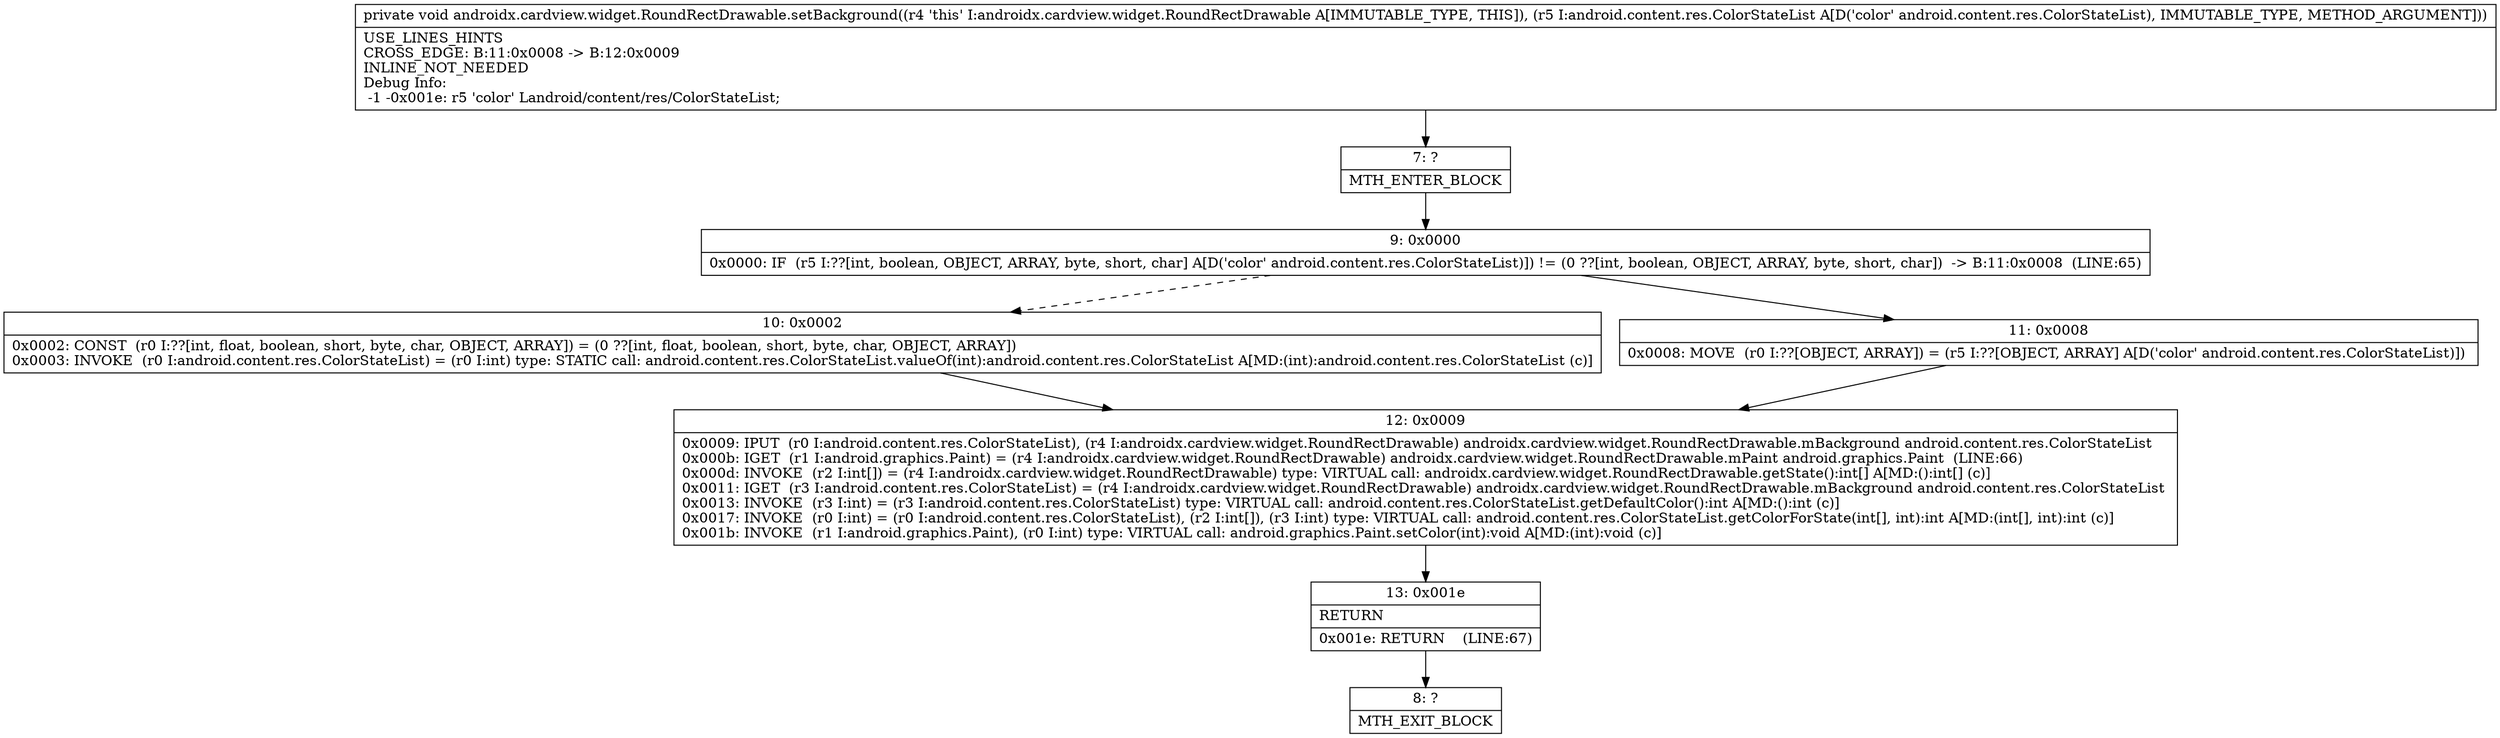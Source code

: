 digraph "CFG forandroidx.cardview.widget.RoundRectDrawable.setBackground(Landroid\/content\/res\/ColorStateList;)V" {
Node_7 [shape=record,label="{7\:\ ?|MTH_ENTER_BLOCK\l}"];
Node_9 [shape=record,label="{9\:\ 0x0000|0x0000: IF  (r5 I:??[int, boolean, OBJECT, ARRAY, byte, short, char] A[D('color' android.content.res.ColorStateList)]) != (0 ??[int, boolean, OBJECT, ARRAY, byte, short, char])  \-\> B:11:0x0008  (LINE:65)\l}"];
Node_10 [shape=record,label="{10\:\ 0x0002|0x0002: CONST  (r0 I:??[int, float, boolean, short, byte, char, OBJECT, ARRAY]) = (0 ??[int, float, boolean, short, byte, char, OBJECT, ARRAY]) \l0x0003: INVOKE  (r0 I:android.content.res.ColorStateList) = (r0 I:int) type: STATIC call: android.content.res.ColorStateList.valueOf(int):android.content.res.ColorStateList A[MD:(int):android.content.res.ColorStateList (c)]\l}"];
Node_12 [shape=record,label="{12\:\ 0x0009|0x0009: IPUT  (r0 I:android.content.res.ColorStateList), (r4 I:androidx.cardview.widget.RoundRectDrawable) androidx.cardview.widget.RoundRectDrawable.mBackground android.content.res.ColorStateList \l0x000b: IGET  (r1 I:android.graphics.Paint) = (r4 I:androidx.cardview.widget.RoundRectDrawable) androidx.cardview.widget.RoundRectDrawable.mPaint android.graphics.Paint  (LINE:66)\l0x000d: INVOKE  (r2 I:int[]) = (r4 I:androidx.cardview.widget.RoundRectDrawable) type: VIRTUAL call: androidx.cardview.widget.RoundRectDrawable.getState():int[] A[MD:():int[] (c)]\l0x0011: IGET  (r3 I:android.content.res.ColorStateList) = (r4 I:androidx.cardview.widget.RoundRectDrawable) androidx.cardview.widget.RoundRectDrawable.mBackground android.content.res.ColorStateList \l0x0013: INVOKE  (r3 I:int) = (r3 I:android.content.res.ColorStateList) type: VIRTUAL call: android.content.res.ColorStateList.getDefaultColor():int A[MD:():int (c)]\l0x0017: INVOKE  (r0 I:int) = (r0 I:android.content.res.ColorStateList), (r2 I:int[]), (r3 I:int) type: VIRTUAL call: android.content.res.ColorStateList.getColorForState(int[], int):int A[MD:(int[], int):int (c)]\l0x001b: INVOKE  (r1 I:android.graphics.Paint), (r0 I:int) type: VIRTUAL call: android.graphics.Paint.setColor(int):void A[MD:(int):void (c)]\l}"];
Node_13 [shape=record,label="{13\:\ 0x001e|RETURN\l|0x001e: RETURN    (LINE:67)\l}"];
Node_8 [shape=record,label="{8\:\ ?|MTH_EXIT_BLOCK\l}"];
Node_11 [shape=record,label="{11\:\ 0x0008|0x0008: MOVE  (r0 I:??[OBJECT, ARRAY]) = (r5 I:??[OBJECT, ARRAY] A[D('color' android.content.res.ColorStateList)]) \l}"];
MethodNode[shape=record,label="{private void androidx.cardview.widget.RoundRectDrawable.setBackground((r4 'this' I:androidx.cardview.widget.RoundRectDrawable A[IMMUTABLE_TYPE, THIS]), (r5 I:android.content.res.ColorStateList A[D('color' android.content.res.ColorStateList), IMMUTABLE_TYPE, METHOD_ARGUMENT]))  | USE_LINES_HINTS\lCROSS_EDGE: B:11:0x0008 \-\> B:12:0x0009\lINLINE_NOT_NEEDED\lDebug Info:\l  \-1 \-0x001e: r5 'color' Landroid\/content\/res\/ColorStateList;\l}"];
MethodNode -> Node_7;Node_7 -> Node_9;
Node_9 -> Node_10[style=dashed];
Node_9 -> Node_11;
Node_10 -> Node_12;
Node_12 -> Node_13;
Node_13 -> Node_8;
Node_11 -> Node_12;
}

